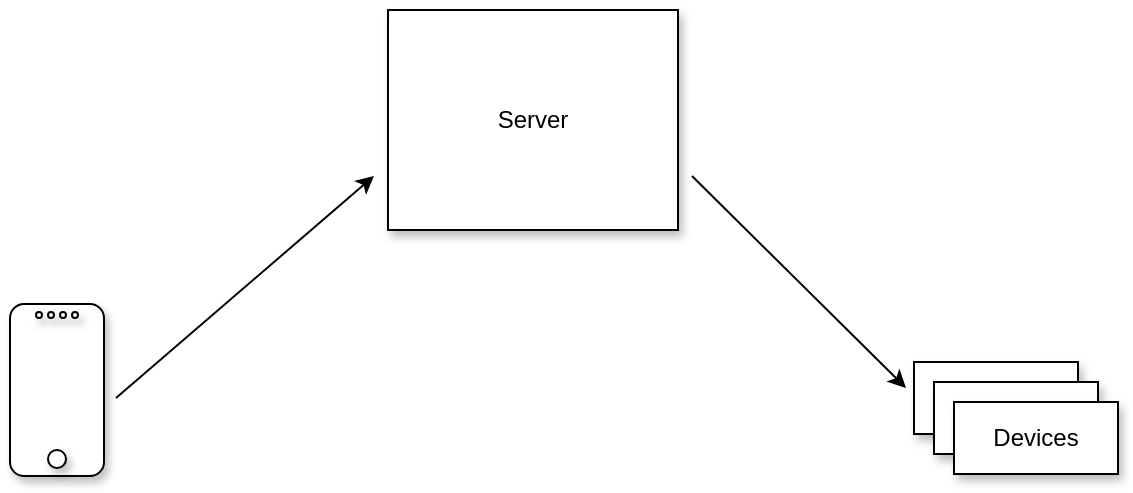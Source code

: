 <mxfile version="24.7.7">
  <diagram name="Page-1" id="FgN2JzGQQTWgmAjA3KFA">
    <mxGraphModel dx="1009" dy="713" grid="0" gridSize="10" guides="1" tooltips="1" connect="1" arrows="1" fold="1" page="1" pageScale="1" pageWidth="850" pageHeight="1100" math="0" shadow="0">
      <root>
        <mxCell id="0" />
        <mxCell id="1" parent="0" />
        <mxCell id="7sgkEho4jzviMipa5uYC-2" value="Server" style="rounded=0;whiteSpace=wrap;html=1;shadow=1;" vertex="1" parent="1">
          <mxGeometry x="353" y="69" width="145" height="110" as="geometry" />
        </mxCell>
        <mxCell id="7sgkEho4jzviMipa5uYC-3" value="Devices" style="rounded=0;whiteSpace=wrap;html=1;shadow=1;" vertex="1" parent="1">
          <mxGeometry x="616" y="245" width="82" height="36" as="geometry" />
        </mxCell>
        <mxCell id="7sgkEho4jzviMipa5uYC-5" value="" style="rounded=1;whiteSpace=wrap;html=1;shadow=1;" vertex="1" parent="1">
          <mxGeometry x="164" y="216" width="47" height="86" as="geometry" />
        </mxCell>
        <mxCell id="7sgkEho4jzviMipa5uYC-6" value="Devices" style="rounded=0;whiteSpace=wrap;html=1;shadow=1;" vertex="1" parent="1">
          <mxGeometry x="626" y="255" width="82" height="36" as="geometry" />
        </mxCell>
        <mxCell id="7sgkEho4jzviMipa5uYC-7" value="Devices" style="rounded=0;whiteSpace=wrap;html=1;shadow=1;" vertex="1" parent="1">
          <mxGeometry x="636" y="265" width="82" height="36" as="geometry" />
        </mxCell>
        <mxCell id="7sgkEho4jzviMipa5uYC-8" value="" style="ellipse;whiteSpace=wrap;html=1;aspect=fixed;shadow=1;" vertex="1" parent="1">
          <mxGeometry x="183" y="289" width="9" height="9" as="geometry" />
        </mxCell>
        <mxCell id="7sgkEho4jzviMipa5uYC-9" value="" style="ellipse;whiteSpace=wrap;html=1;aspect=fixed;shadow=1;" vertex="1" parent="1">
          <mxGeometry x="177" y="220" width="3" height="3" as="geometry" />
        </mxCell>
        <mxCell id="7sgkEho4jzviMipa5uYC-10" value="" style="ellipse;whiteSpace=wrap;html=1;aspect=fixed;shadow=1;" vertex="1" parent="1">
          <mxGeometry x="189" y="220" width="3" height="3" as="geometry" />
        </mxCell>
        <mxCell id="7sgkEho4jzviMipa5uYC-11" value="" style="ellipse;whiteSpace=wrap;html=1;aspect=fixed;shadow=1;" vertex="1" parent="1">
          <mxGeometry x="183" y="220" width="3" height="3" as="geometry" />
        </mxCell>
        <mxCell id="7sgkEho4jzviMipa5uYC-13" value="" style="ellipse;whiteSpace=wrap;html=1;aspect=fixed;shadow=1;" vertex="1" parent="1">
          <mxGeometry x="195" y="220" width="3" height="3" as="geometry" />
        </mxCell>
        <mxCell id="7sgkEho4jzviMipa5uYC-14" value="" style="endArrow=classic;html=1;rounded=0;" edge="1" parent="1">
          <mxGeometry width="50" height="50" relative="1" as="geometry">
            <mxPoint x="217" y="263" as="sourcePoint" />
            <mxPoint x="346" y="152" as="targetPoint" />
          </mxGeometry>
        </mxCell>
        <mxCell id="7sgkEho4jzviMipa5uYC-15" value="" style="endArrow=classic;html=1;rounded=0;" edge="1" parent="1">
          <mxGeometry width="50" height="50" relative="1" as="geometry">
            <mxPoint x="505" y="152" as="sourcePoint" />
            <mxPoint x="612" y="258" as="targetPoint" />
          </mxGeometry>
        </mxCell>
      </root>
    </mxGraphModel>
  </diagram>
</mxfile>

